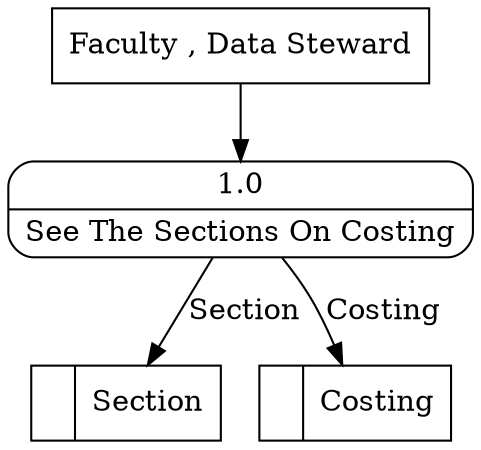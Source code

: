 digraph dfd2{ 
node[shape=record]
200 [label="<f0>  |<f1> Section " ];
201 [label="<f0>  |<f1> Costing " ];
202 [label="Faculty , Data Steward" shape=box];
203 [label="{<f0> 1.0|<f1> See The Sections On Costing }" shape=Mrecord];
202 -> 203
203 -> 200 [label="Section"]
203 -> 201 [label="Costing"]
}